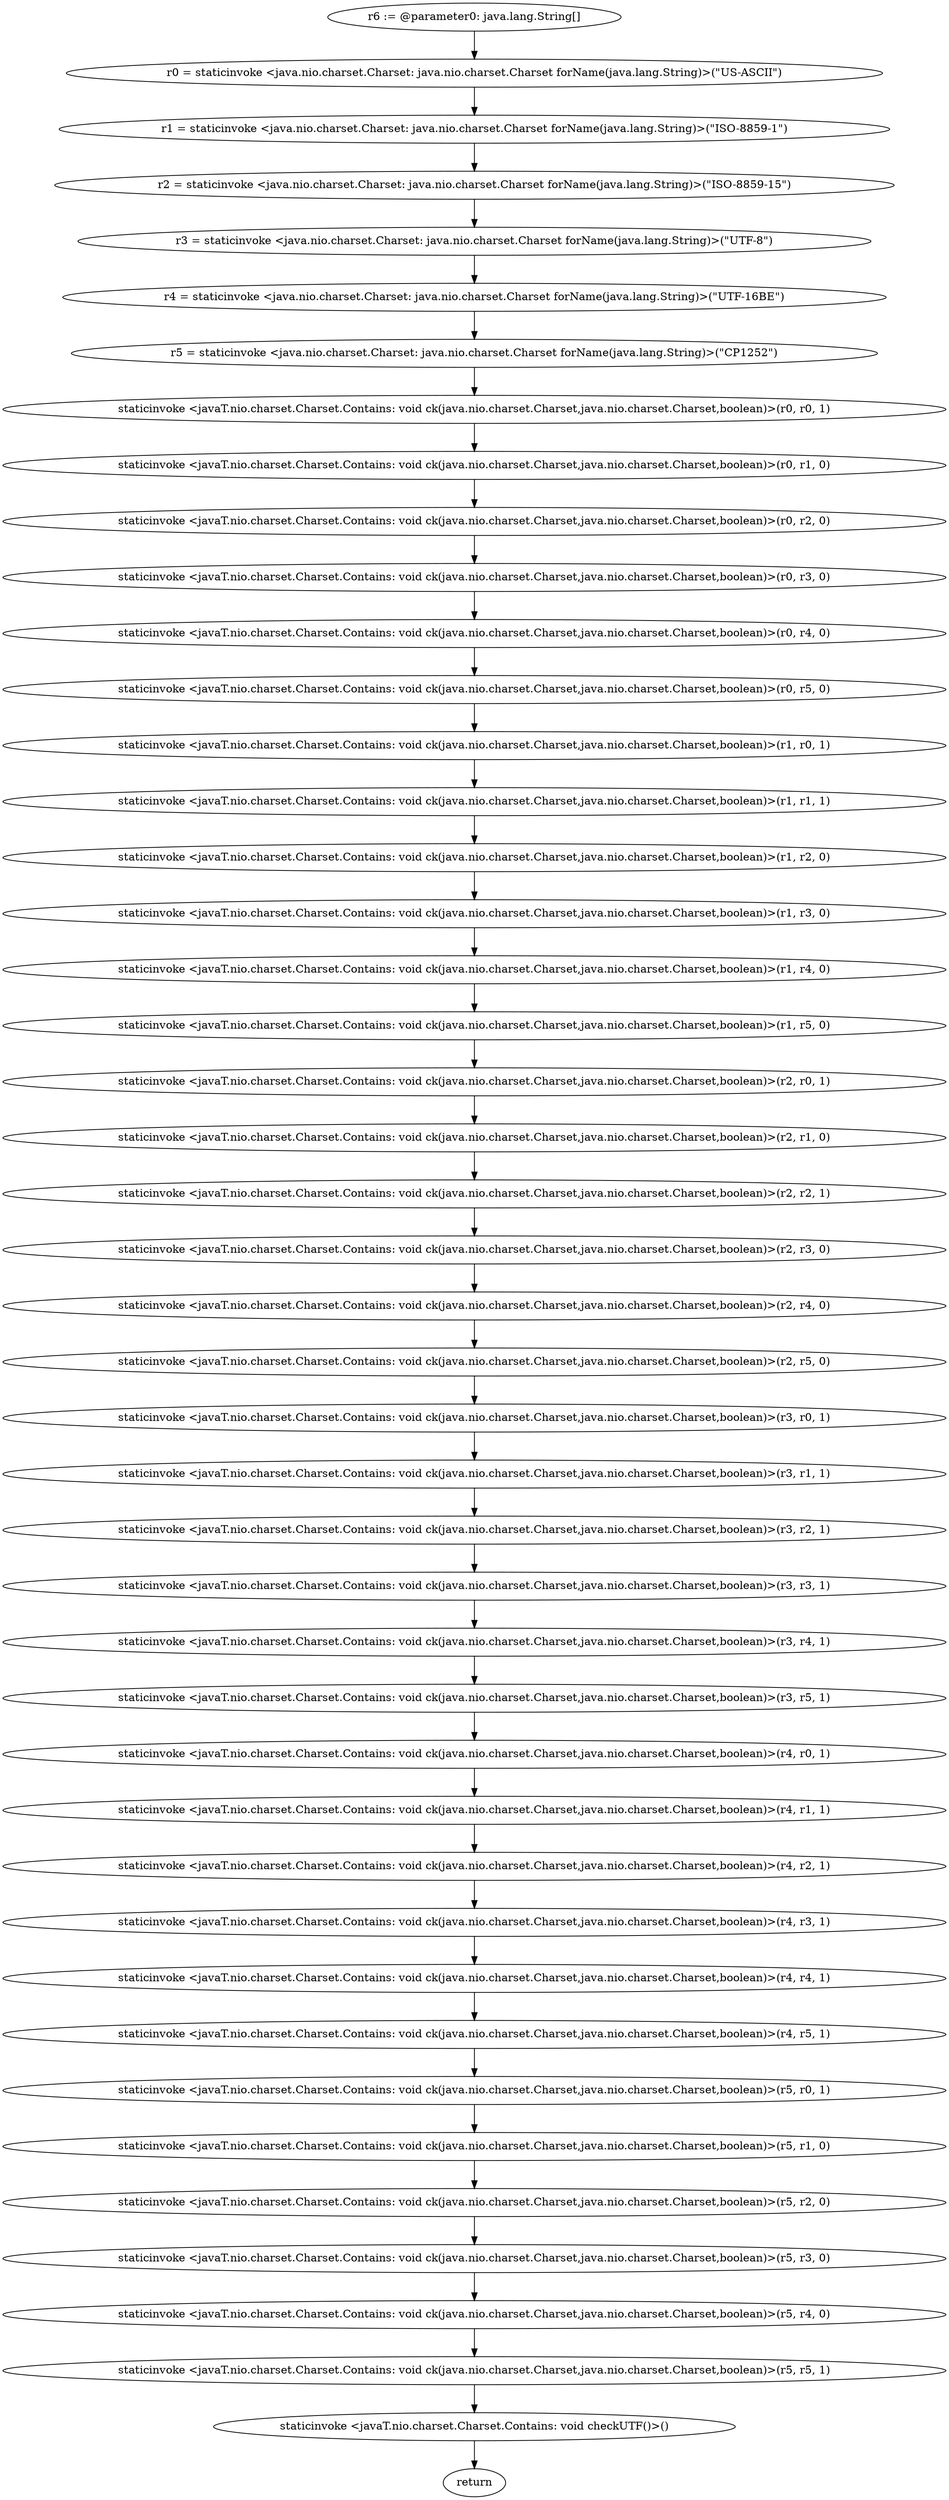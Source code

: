 digraph "unitGraph" {
    "r6 := @parameter0: java.lang.String[]"
    "r0 = staticinvoke <java.nio.charset.Charset: java.nio.charset.Charset forName(java.lang.String)>(\"US-ASCII\")"
    "r1 = staticinvoke <java.nio.charset.Charset: java.nio.charset.Charset forName(java.lang.String)>(\"ISO-8859-1\")"
    "r2 = staticinvoke <java.nio.charset.Charset: java.nio.charset.Charset forName(java.lang.String)>(\"ISO-8859-15\")"
    "r3 = staticinvoke <java.nio.charset.Charset: java.nio.charset.Charset forName(java.lang.String)>(\"UTF-8\")"
    "r4 = staticinvoke <java.nio.charset.Charset: java.nio.charset.Charset forName(java.lang.String)>(\"UTF-16BE\")"
    "r5 = staticinvoke <java.nio.charset.Charset: java.nio.charset.Charset forName(java.lang.String)>(\"CP1252\")"
    "staticinvoke <javaT.nio.charset.Charset.Contains: void ck(java.nio.charset.Charset,java.nio.charset.Charset,boolean)>(r0, r0, 1)"
    "staticinvoke <javaT.nio.charset.Charset.Contains: void ck(java.nio.charset.Charset,java.nio.charset.Charset,boolean)>(r0, r1, 0)"
    "staticinvoke <javaT.nio.charset.Charset.Contains: void ck(java.nio.charset.Charset,java.nio.charset.Charset,boolean)>(r0, r2, 0)"
    "staticinvoke <javaT.nio.charset.Charset.Contains: void ck(java.nio.charset.Charset,java.nio.charset.Charset,boolean)>(r0, r3, 0)"
    "staticinvoke <javaT.nio.charset.Charset.Contains: void ck(java.nio.charset.Charset,java.nio.charset.Charset,boolean)>(r0, r4, 0)"
    "staticinvoke <javaT.nio.charset.Charset.Contains: void ck(java.nio.charset.Charset,java.nio.charset.Charset,boolean)>(r0, r5, 0)"
    "staticinvoke <javaT.nio.charset.Charset.Contains: void ck(java.nio.charset.Charset,java.nio.charset.Charset,boolean)>(r1, r0, 1)"
    "staticinvoke <javaT.nio.charset.Charset.Contains: void ck(java.nio.charset.Charset,java.nio.charset.Charset,boolean)>(r1, r1, 1)"
    "staticinvoke <javaT.nio.charset.Charset.Contains: void ck(java.nio.charset.Charset,java.nio.charset.Charset,boolean)>(r1, r2, 0)"
    "staticinvoke <javaT.nio.charset.Charset.Contains: void ck(java.nio.charset.Charset,java.nio.charset.Charset,boolean)>(r1, r3, 0)"
    "staticinvoke <javaT.nio.charset.Charset.Contains: void ck(java.nio.charset.Charset,java.nio.charset.Charset,boolean)>(r1, r4, 0)"
    "staticinvoke <javaT.nio.charset.Charset.Contains: void ck(java.nio.charset.Charset,java.nio.charset.Charset,boolean)>(r1, r5, 0)"
    "staticinvoke <javaT.nio.charset.Charset.Contains: void ck(java.nio.charset.Charset,java.nio.charset.Charset,boolean)>(r2, r0, 1)"
    "staticinvoke <javaT.nio.charset.Charset.Contains: void ck(java.nio.charset.Charset,java.nio.charset.Charset,boolean)>(r2, r1, 0)"
    "staticinvoke <javaT.nio.charset.Charset.Contains: void ck(java.nio.charset.Charset,java.nio.charset.Charset,boolean)>(r2, r2, 1)"
    "staticinvoke <javaT.nio.charset.Charset.Contains: void ck(java.nio.charset.Charset,java.nio.charset.Charset,boolean)>(r2, r3, 0)"
    "staticinvoke <javaT.nio.charset.Charset.Contains: void ck(java.nio.charset.Charset,java.nio.charset.Charset,boolean)>(r2, r4, 0)"
    "staticinvoke <javaT.nio.charset.Charset.Contains: void ck(java.nio.charset.Charset,java.nio.charset.Charset,boolean)>(r2, r5, 0)"
    "staticinvoke <javaT.nio.charset.Charset.Contains: void ck(java.nio.charset.Charset,java.nio.charset.Charset,boolean)>(r3, r0, 1)"
    "staticinvoke <javaT.nio.charset.Charset.Contains: void ck(java.nio.charset.Charset,java.nio.charset.Charset,boolean)>(r3, r1, 1)"
    "staticinvoke <javaT.nio.charset.Charset.Contains: void ck(java.nio.charset.Charset,java.nio.charset.Charset,boolean)>(r3, r2, 1)"
    "staticinvoke <javaT.nio.charset.Charset.Contains: void ck(java.nio.charset.Charset,java.nio.charset.Charset,boolean)>(r3, r3, 1)"
    "staticinvoke <javaT.nio.charset.Charset.Contains: void ck(java.nio.charset.Charset,java.nio.charset.Charset,boolean)>(r3, r4, 1)"
    "staticinvoke <javaT.nio.charset.Charset.Contains: void ck(java.nio.charset.Charset,java.nio.charset.Charset,boolean)>(r3, r5, 1)"
    "staticinvoke <javaT.nio.charset.Charset.Contains: void ck(java.nio.charset.Charset,java.nio.charset.Charset,boolean)>(r4, r0, 1)"
    "staticinvoke <javaT.nio.charset.Charset.Contains: void ck(java.nio.charset.Charset,java.nio.charset.Charset,boolean)>(r4, r1, 1)"
    "staticinvoke <javaT.nio.charset.Charset.Contains: void ck(java.nio.charset.Charset,java.nio.charset.Charset,boolean)>(r4, r2, 1)"
    "staticinvoke <javaT.nio.charset.Charset.Contains: void ck(java.nio.charset.Charset,java.nio.charset.Charset,boolean)>(r4, r3, 1)"
    "staticinvoke <javaT.nio.charset.Charset.Contains: void ck(java.nio.charset.Charset,java.nio.charset.Charset,boolean)>(r4, r4, 1)"
    "staticinvoke <javaT.nio.charset.Charset.Contains: void ck(java.nio.charset.Charset,java.nio.charset.Charset,boolean)>(r4, r5, 1)"
    "staticinvoke <javaT.nio.charset.Charset.Contains: void ck(java.nio.charset.Charset,java.nio.charset.Charset,boolean)>(r5, r0, 1)"
    "staticinvoke <javaT.nio.charset.Charset.Contains: void ck(java.nio.charset.Charset,java.nio.charset.Charset,boolean)>(r5, r1, 0)"
    "staticinvoke <javaT.nio.charset.Charset.Contains: void ck(java.nio.charset.Charset,java.nio.charset.Charset,boolean)>(r5, r2, 0)"
    "staticinvoke <javaT.nio.charset.Charset.Contains: void ck(java.nio.charset.Charset,java.nio.charset.Charset,boolean)>(r5, r3, 0)"
    "staticinvoke <javaT.nio.charset.Charset.Contains: void ck(java.nio.charset.Charset,java.nio.charset.Charset,boolean)>(r5, r4, 0)"
    "staticinvoke <javaT.nio.charset.Charset.Contains: void ck(java.nio.charset.Charset,java.nio.charset.Charset,boolean)>(r5, r5, 1)"
    "staticinvoke <javaT.nio.charset.Charset.Contains: void checkUTF()>()"
    "return"
    "r6 := @parameter0: java.lang.String[]"->"r0 = staticinvoke <java.nio.charset.Charset: java.nio.charset.Charset forName(java.lang.String)>(\"US-ASCII\")";
    "r0 = staticinvoke <java.nio.charset.Charset: java.nio.charset.Charset forName(java.lang.String)>(\"US-ASCII\")"->"r1 = staticinvoke <java.nio.charset.Charset: java.nio.charset.Charset forName(java.lang.String)>(\"ISO-8859-1\")";
    "r1 = staticinvoke <java.nio.charset.Charset: java.nio.charset.Charset forName(java.lang.String)>(\"ISO-8859-1\")"->"r2 = staticinvoke <java.nio.charset.Charset: java.nio.charset.Charset forName(java.lang.String)>(\"ISO-8859-15\")";
    "r2 = staticinvoke <java.nio.charset.Charset: java.nio.charset.Charset forName(java.lang.String)>(\"ISO-8859-15\")"->"r3 = staticinvoke <java.nio.charset.Charset: java.nio.charset.Charset forName(java.lang.String)>(\"UTF-8\")";
    "r3 = staticinvoke <java.nio.charset.Charset: java.nio.charset.Charset forName(java.lang.String)>(\"UTF-8\")"->"r4 = staticinvoke <java.nio.charset.Charset: java.nio.charset.Charset forName(java.lang.String)>(\"UTF-16BE\")";
    "r4 = staticinvoke <java.nio.charset.Charset: java.nio.charset.Charset forName(java.lang.String)>(\"UTF-16BE\")"->"r5 = staticinvoke <java.nio.charset.Charset: java.nio.charset.Charset forName(java.lang.String)>(\"CP1252\")";
    "r5 = staticinvoke <java.nio.charset.Charset: java.nio.charset.Charset forName(java.lang.String)>(\"CP1252\")"->"staticinvoke <javaT.nio.charset.Charset.Contains: void ck(java.nio.charset.Charset,java.nio.charset.Charset,boolean)>(r0, r0, 1)";
    "staticinvoke <javaT.nio.charset.Charset.Contains: void ck(java.nio.charset.Charset,java.nio.charset.Charset,boolean)>(r0, r0, 1)"->"staticinvoke <javaT.nio.charset.Charset.Contains: void ck(java.nio.charset.Charset,java.nio.charset.Charset,boolean)>(r0, r1, 0)";
    "staticinvoke <javaT.nio.charset.Charset.Contains: void ck(java.nio.charset.Charset,java.nio.charset.Charset,boolean)>(r0, r1, 0)"->"staticinvoke <javaT.nio.charset.Charset.Contains: void ck(java.nio.charset.Charset,java.nio.charset.Charset,boolean)>(r0, r2, 0)";
    "staticinvoke <javaT.nio.charset.Charset.Contains: void ck(java.nio.charset.Charset,java.nio.charset.Charset,boolean)>(r0, r2, 0)"->"staticinvoke <javaT.nio.charset.Charset.Contains: void ck(java.nio.charset.Charset,java.nio.charset.Charset,boolean)>(r0, r3, 0)";
    "staticinvoke <javaT.nio.charset.Charset.Contains: void ck(java.nio.charset.Charset,java.nio.charset.Charset,boolean)>(r0, r3, 0)"->"staticinvoke <javaT.nio.charset.Charset.Contains: void ck(java.nio.charset.Charset,java.nio.charset.Charset,boolean)>(r0, r4, 0)";
    "staticinvoke <javaT.nio.charset.Charset.Contains: void ck(java.nio.charset.Charset,java.nio.charset.Charset,boolean)>(r0, r4, 0)"->"staticinvoke <javaT.nio.charset.Charset.Contains: void ck(java.nio.charset.Charset,java.nio.charset.Charset,boolean)>(r0, r5, 0)";
    "staticinvoke <javaT.nio.charset.Charset.Contains: void ck(java.nio.charset.Charset,java.nio.charset.Charset,boolean)>(r0, r5, 0)"->"staticinvoke <javaT.nio.charset.Charset.Contains: void ck(java.nio.charset.Charset,java.nio.charset.Charset,boolean)>(r1, r0, 1)";
    "staticinvoke <javaT.nio.charset.Charset.Contains: void ck(java.nio.charset.Charset,java.nio.charset.Charset,boolean)>(r1, r0, 1)"->"staticinvoke <javaT.nio.charset.Charset.Contains: void ck(java.nio.charset.Charset,java.nio.charset.Charset,boolean)>(r1, r1, 1)";
    "staticinvoke <javaT.nio.charset.Charset.Contains: void ck(java.nio.charset.Charset,java.nio.charset.Charset,boolean)>(r1, r1, 1)"->"staticinvoke <javaT.nio.charset.Charset.Contains: void ck(java.nio.charset.Charset,java.nio.charset.Charset,boolean)>(r1, r2, 0)";
    "staticinvoke <javaT.nio.charset.Charset.Contains: void ck(java.nio.charset.Charset,java.nio.charset.Charset,boolean)>(r1, r2, 0)"->"staticinvoke <javaT.nio.charset.Charset.Contains: void ck(java.nio.charset.Charset,java.nio.charset.Charset,boolean)>(r1, r3, 0)";
    "staticinvoke <javaT.nio.charset.Charset.Contains: void ck(java.nio.charset.Charset,java.nio.charset.Charset,boolean)>(r1, r3, 0)"->"staticinvoke <javaT.nio.charset.Charset.Contains: void ck(java.nio.charset.Charset,java.nio.charset.Charset,boolean)>(r1, r4, 0)";
    "staticinvoke <javaT.nio.charset.Charset.Contains: void ck(java.nio.charset.Charset,java.nio.charset.Charset,boolean)>(r1, r4, 0)"->"staticinvoke <javaT.nio.charset.Charset.Contains: void ck(java.nio.charset.Charset,java.nio.charset.Charset,boolean)>(r1, r5, 0)";
    "staticinvoke <javaT.nio.charset.Charset.Contains: void ck(java.nio.charset.Charset,java.nio.charset.Charset,boolean)>(r1, r5, 0)"->"staticinvoke <javaT.nio.charset.Charset.Contains: void ck(java.nio.charset.Charset,java.nio.charset.Charset,boolean)>(r2, r0, 1)";
    "staticinvoke <javaT.nio.charset.Charset.Contains: void ck(java.nio.charset.Charset,java.nio.charset.Charset,boolean)>(r2, r0, 1)"->"staticinvoke <javaT.nio.charset.Charset.Contains: void ck(java.nio.charset.Charset,java.nio.charset.Charset,boolean)>(r2, r1, 0)";
    "staticinvoke <javaT.nio.charset.Charset.Contains: void ck(java.nio.charset.Charset,java.nio.charset.Charset,boolean)>(r2, r1, 0)"->"staticinvoke <javaT.nio.charset.Charset.Contains: void ck(java.nio.charset.Charset,java.nio.charset.Charset,boolean)>(r2, r2, 1)";
    "staticinvoke <javaT.nio.charset.Charset.Contains: void ck(java.nio.charset.Charset,java.nio.charset.Charset,boolean)>(r2, r2, 1)"->"staticinvoke <javaT.nio.charset.Charset.Contains: void ck(java.nio.charset.Charset,java.nio.charset.Charset,boolean)>(r2, r3, 0)";
    "staticinvoke <javaT.nio.charset.Charset.Contains: void ck(java.nio.charset.Charset,java.nio.charset.Charset,boolean)>(r2, r3, 0)"->"staticinvoke <javaT.nio.charset.Charset.Contains: void ck(java.nio.charset.Charset,java.nio.charset.Charset,boolean)>(r2, r4, 0)";
    "staticinvoke <javaT.nio.charset.Charset.Contains: void ck(java.nio.charset.Charset,java.nio.charset.Charset,boolean)>(r2, r4, 0)"->"staticinvoke <javaT.nio.charset.Charset.Contains: void ck(java.nio.charset.Charset,java.nio.charset.Charset,boolean)>(r2, r5, 0)";
    "staticinvoke <javaT.nio.charset.Charset.Contains: void ck(java.nio.charset.Charset,java.nio.charset.Charset,boolean)>(r2, r5, 0)"->"staticinvoke <javaT.nio.charset.Charset.Contains: void ck(java.nio.charset.Charset,java.nio.charset.Charset,boolean)>(r3, r0, 1)";
    "staticinvoke <javaT.nio.charset.Charset.Contains: void ck(java.nio.charset.Charset,java.nio.charset.Charset,boolean)>(r3, r0, 1)"->"staticinvoke <javaT.nio.charset.Charset.Contains: void ck(java.nio.charset.Charset,java.nio.charset.Charset,boolean)>(r3, r1, 1)";
    "staticinvoke <javaT.nio.charset.Charset.Contains: void ck(java.nio.charset.Charset,java.nio.charset.Charset,boolean)>(r3, r1, 1)"->"staticinvoke <javaT.nio.charset.Charset.Contains: void ck(java.nio.charset.Charset,java.nio.charset.Charset,boolean)>(r3, r2, 1)";
    "staticinvoke <javaT.nio.charset.Charset.Contains: void ck(java.nio.charset.Charset,java.nio.charset.Charset,boolean)>(r3, r2, 1)"->"staticinvoke <javaT.nio.charset.Charset.Contains: void ck(java.nio.charset.Charset,java.nio.charset.Charset,boolean)>(r3, r3, 1)";
    "staticinvoke <javaT.nio.charset.Charset.Contains: void ck(java.nio.charset.Charset,java.nio.charset.Charset,boolean)>(r3, r3, 1)"->"staticinvoke <javaT.nio.charset.Charset.Contains: void ck(java.nio.charset.Charset,java.nio.charset.Charset,boolean)>(r3, r4, 1)";
    "staticinvoke <javaT.nio.charset.Charset.Contains: void ck(java.nio.charset.Charset,java.nio.charset.Charset,boolean)>(r3, r4, 1)"->"staticinvoke <javaT.nio.charset.Charset.Contains: void ck(java.nio.charset.Charset,java.nio.charset.Charset,boolean)>(r3, r5, 1)";
    "staticinvoke <javaT.nio.charset.Charset.Contains: void ck(java.nio.charset.Charset,java.nio.charset.Charset,boolean)>(r3, r5, 1)"->"staticinvoke <javaT.nio.charset.Charset.Contains: void ck(java.nio.charset.Charset,java.nio.charset.Charset,boolean)>(r4, r0, 1)";
    "staticinvoke <javaT.nio.charset.Charset.Contains: void ck(java.nio.charset.Charset,java.nio.charset.Charset,boolean)>(r4, r0, 1)"->"staticinvoke <javaT.nio.charset.Charset.Contains: void ck(java.nio.charset.Charset,java.nio.charset.Charset,boolean)>(r4, r1, 1)";
    "staticinvoke <javaT.nio.charset.Charset.Contains: void ck(java.nio.charset.Charset,java.nio.charset.Charset,boolean)>(r4, r1, 1)"->"staticinvoke <javaT.nio.charset.Charset.Contains: void ck(java.nio.charset.Charset,java.nio.charset.Charset,boolean)>(r4, r2, 1)";
    "staticinvoke <javaT.nio.charset.Charset.Contains: void ck(java.nio.charset.Charset,java.nio.charset.Charset,boolean)>(r4, r2, 1)"->"staticinvoke <javaT.nio.charset.Charset.Contains: void ck(java.nio.charset.Charset,java.nio.charset.Charset,boolean)>(r4, r3, 1)";
    "staticinvoke <javaT.nio.charset.Charset.Contains: void ck(java.nio.charset.Charset,java.nio.charset.Charset,boolean)>(r4, r3, 1)"->"staticinvoke <javaT.nio.charset.Charset.Contains: void ck(java.nio.charset.Charset,java.nio.charset.Charset,boolean)>(r4, r4, 1)";
    "staticinvoke <javaT.nio.charset.Charset.Contains: void ck(java.nio.charset.Charset,java.nio.charset.Charset,boolean)>(r4, r4, 1)"->"staticinvoke <javaT.nio.charset.Charset.Contains: void ck(java.nio.charset.Charset,java.nio.charset.Charset,boolean)>(r4, r5, 1)";
    "staticinvoke <javaT.nio.charset.Charset.Contains: void ck(java.nio.charset.Charset,java.nio.charset.Charset,boolean)>(r4, r5, 1)"->"staticinvoke <javaT.nio.charset.Charset.Contains: void ck(java.nio.charset.Charset,java.nio.charset.Charset,boolean)>(r5, r0, 1)";
    "staticinvoke <javaT.nio.charset.Charset.Contains: void ck(java.nio.charset.Charset,java.nio.charset.Charset,boolean)>(r5, r0, 1)"->"staticinvoke <javaT.nio.charset.Charset.Contains: void ck(java.nio.charset.Charset,java.nio.charset.Charset,boolean)>(r5, r1, 0)";
    "staticinvoke <javaT.nio.charset.Charset.Contains: void ck(java.nio.charset.Charset,java.nio.charset.Charset,boolean)>(r5, r1, 0)"->"staticinvoke <javaT.nio.charset.Charset.Contains: void ck(java.nio.charset.Charset,java.nio.charset.Charset,boolean)>(r5, r2, 0)";
    "staticinvoke <javaT.nio.charset.Charset.Contains: void ck(java.nio.charset.Charset,java.nio.charset.Charset,boolean)>(r5, r2, 0)"->"staticinvoke <javaT.nio.charset.Charset.Contains: void ck(java.nio.charset.Charset,java.nio.charset.Charset,boolean)>(r5, r3, 0)";
    "staticinvoke <javaT.nio.charset.Charset.Contains: void ck(java.nio.charset.Charset,java.nio.charset.Charset,boolean)>(r5, r3, 0)"->"staticinvoke <javaT.nio.charset.Charset.Contains: void ck(java.nio.charset.Charset,java.nio.charset.Charset,boolean)>(r5, r4, 0)";
    "staticinvoke <javaT.nio.charset.Charset.Contains: void ck(java.nio.charset.Charset,java.nio.charset.Charset,boolean)>(r5, r4, 0)"->"staticinvoke <javaT.nio.charset.Charset.Contains: void ck(java.nio.charset.Charset,java.nio.charset.Charset,boolean)>(r5, r5, 1)";
    "staticinvoke <javaT.nio.charset.Charset.Contains: void ck(java.nio.charset.Charset,java.nio.charset.Charset,boolean)>(r5, r5, 1)"->"staticinvoke <javaT.nio.charset.Charset.Contains: void checkUTF()>()";
    "staticinvoke <javaT.nio.charset.Charset.Contains: void checkUTF()>()"->"return";
}
